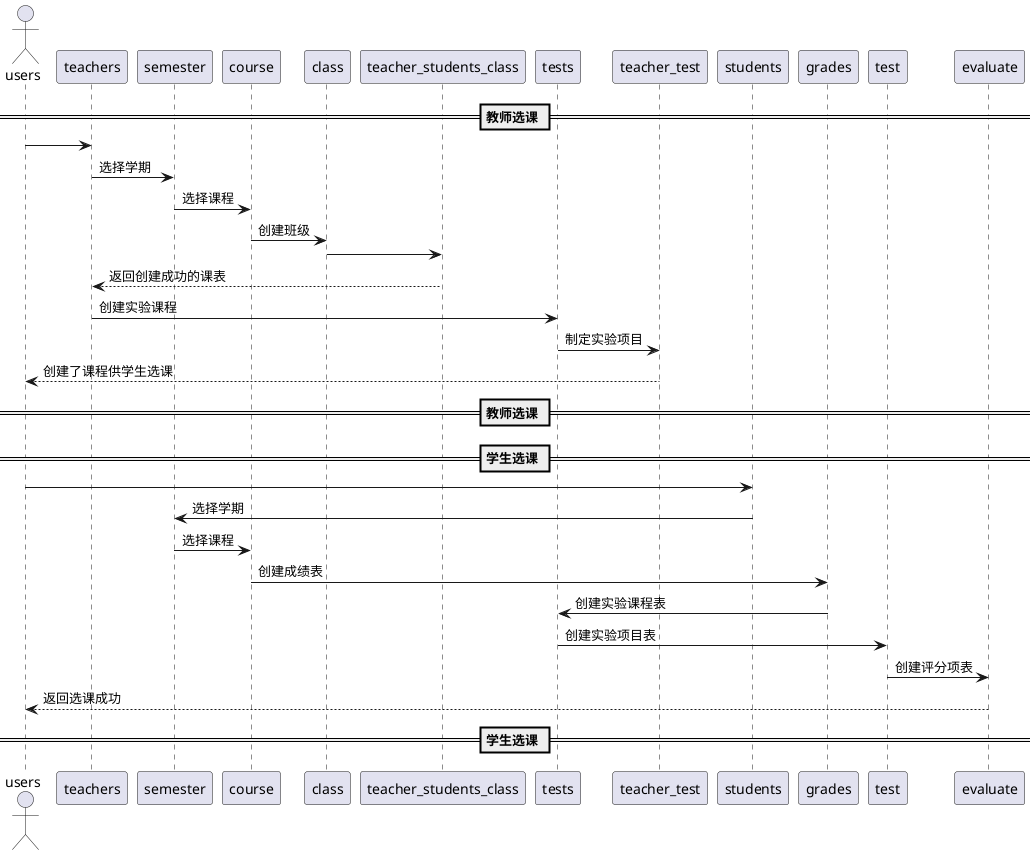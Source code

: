 @startuml
actor users
== 教师选课 ==
users -> teachers
teachers -> semester :选择学期
semester -> course:选择课程
course -> class:创建班级
class -> teacher_students_class
teacher_students_class -->teachers:返回创建成功的课表
teachers -> tests :创建实验课程
tests ->teacher_test:制定实验项目
teacher_test --> users:创建了课程供学生选课
== 教师选课 ==
== 学生选课 ==
users ->students
students -> semester:选择学期
semester -> course:选择课程
course -> grades:创建成绩表
grades -> tests:创建实验课程表
tests -> test :创建实验项目表
test ->evaluate :创建评分项表
evaluate -->users: 返回选课成功
== 学生选课 ==
@enduml